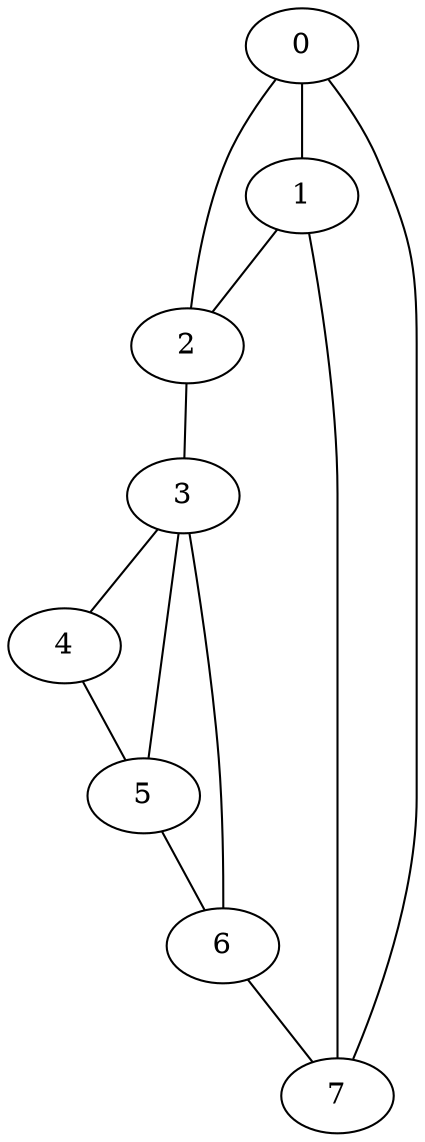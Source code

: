 graph G {
	"0"--"1"
	"0"--"2"
	"0"--"7"
	"1"--"2"
	"1"--"7"
	"2"--"3"
	"3"--"4"
	"3"--"5"
	"3"--"6"
	"4"--"5"
	"5"--"6"
	"6"--"7"
}
